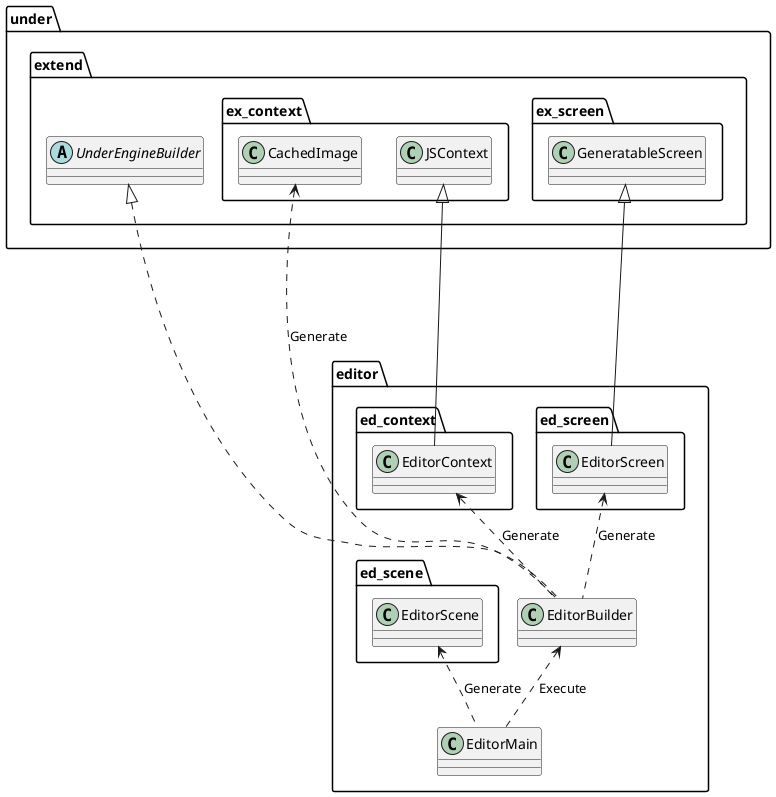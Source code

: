 @startuml EditorGameBase

package editor {
    class EditorMain
    class EditorBuilder

    package ed_context {
        class EditorContext
    }

    package ed_screen {
        class EditorScreen
    }
}

package under {
    package extend {
        abstract UnderEngineBuilder
        package ex_context {
            class JSContext
            class CachedImage
        }
        package ex_screen {
            class GeneratableScreen
        }
    }
}

package editor {
    package ed_scene {
        class EditorScene
    }
}

EditorBuilder <.. EditorMain : "Execute"
EditorScene <.. EditorMain : "Generate"
EditorScreen <.. EditorBuilder : "Generate"
EditorContext <.. EditorBuilder : "Generate"
CachedImage <.. EditorBuilder : "Generate"

UnderEngineBuilder <|... EditorBuilder
JSContext <|-- EditorContext
GeneratableScreen <|--- EditorScreen

@enduml
